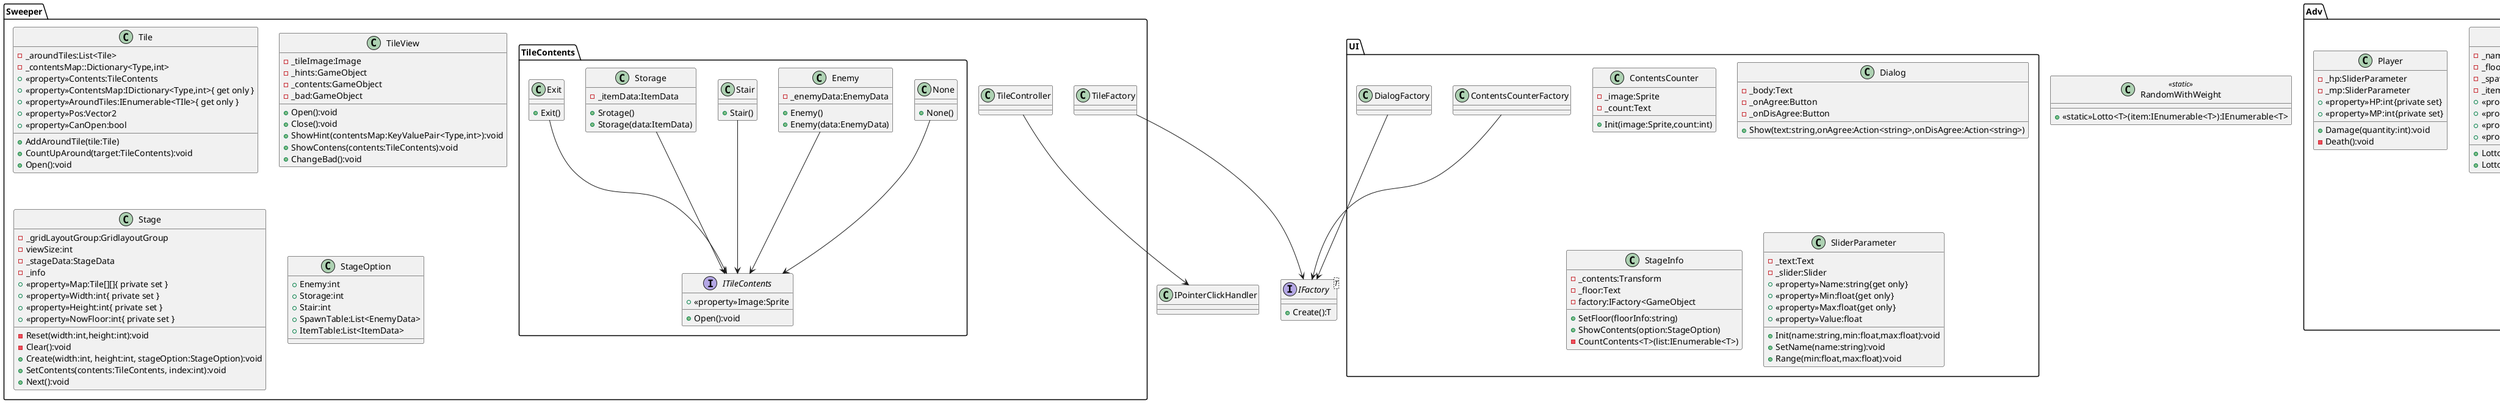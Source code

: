@startuml

package Adv
{
    package Effects
    {
        interface Effect
        {
            +Activate():void
        }
    }
    interface IHaveRariry
    {
        +<<property>>Rarity:int{get only}
    }
    class ItemData
    {
        -_image:Sprite
        -_id:string
        -_name:string
        -_info:string
        -effect:List<Effect>
        +<<property>>Imgae:Sprite{get only}
        +<<property>>ID:string{get only}
        +<<property>>Name:string{get only}
        +<<property>>Info:string{get only}
        +<<property>>Effect:IEnumerable<Effect>{get only}
    }
    class EnemyData
    {
        -_image:Sprite
        -_id:string
        -_name:string
        -_attack:int
        -_dropTable:List<ItemData>
        +<<property>>Image:Sprite{get only}
        +<<property>>ID:string{get only}
        +<<property>>Name:string{get only}
        +<<property>>Attack:int{get only}
        +<<property>>DropTable:IEnumerable<ItemData>{get only}
    }
    class StageData
    {
        -_name:string
        -_floor:int
        -_spawnTable:List<EnemyData>
        -_itemTable:List<ItemData>
        +<<property>>Name:string{get only}
        +<<property>>Floor:int{get only}
        +<<property>>SpawnTable:IEnumerable<EnemyData>{get only}
        +<<property>>ItemTable:IEnumerable<ItemData>{get only}
        +LottoSpawnTable(count:int):IEnumerable<EnemyData>
        +LottoItemTable(count:int):IEnumerable<ItemData>
    }
    class Player
    {
        -_hp:SliderParameter
        -_mp:SliderParameter
        +<<property>>HP:int{private set}
        +<<property>>MP:int{private set}
        +Damage(quantity:int):void
        -Death():void
    }
}

package Sweeper
{
    package TileContents
    {
        interface ITileContents
        {
            +<<property>>Image:Sprite
            +Open():void
        }
        class None
        {
            +None()
        }
        class Enemy
        {
            -_enemyData:EnemyData
            +Enemy()
            +Enemy(data:EnemyData)
        }
        class Stair
        {
            +Stair()
        }
        class Storage
        {
            -_itemData:ItemData
            +Srotage()
            +Storage(data:ItemData)
        }
        class Exit
        {
            +Exit()
        }
    }
    class Tile
    {
        -_aroundTiles:List<Tile>
        -_contentsMap::Dictionary<Type,int>
        +<<property>>Contents:TileContents
        +<<property>>ContentsMap:IDictionary<Type,int>{ get only }
        +<<property>>AroundTiles:IEnumerable<TIle>{ get only }
        +<<property>>Pos:Vector2
        +<<property>>CanOpen:bool
        +AddAroundTile(tile:Tile)
        +CountUpAround(target:TileContents):void
        +Open():void
    }
    class TileView
    {
        -_tileImage:Image
        -_hints:GameObject
        -_contents:GameObject
        -_bad:GameObject
        +Open():void
        +Close():void
        +ShowHint(contentsMap:KeyValuePair<Type,int>):void
        +ShowContens(contents:TileContents):void
        +ChangeBad():void
    }
    class TileController
    class TileFactory
    class Stage
    {
        -_gridLayoutGroup:GridlayoutGroup
        -viewSize:int
        -_stageData:StageData
        -_info
        +<<property>>Map:Tile[][]{ private set }
        +<<property>>Width:int{ private set }
        +<<property>>Height:int{ private set }
        +<<property>>NowFloor:int{ private set }
        -Reset(width:int,height:int):void
        -Clear():void
        +Create(width:int, height:int, stageOption:StageOption):void
        +SetContents(contents:TileContents, index:int):void
        +Next():void
    }
    class StageOption
    {
        +Enemy:int
        +Storage:int
        +Stair:int
        +SpawnTable:List<EnemyData>
        +ItemTable:List<ItemData>
    }
}

package UI
{
    class ContentsCounter
    {
        -_image:Sprite
        -_count:Text
        +Init(image:Sprite,count:int)
    }
    class ContentsCounterFactory
    class Dialog
    {
        -_body:Text
        -_onAgree:Button
        -_onDisAgree:Button
        +Show(text:string,onAgree:Action<string>,onDisAgree:Action<string>)
    }
    class DialogFactory
    class StageInfo
    {
        -_contents:Transform
        -_floor:Text
        -factory:IFactory<GameObject
        +SetFloor(floorInfo:string)
        +ShowContents(option:StageOption)
        -CountContents<T>(list:IEnumerable<T>)
    }
    class SliderParameter
    {
        -_text:Text
        -_slider:Slider
        +<<property>>Name:string{get only}
        +<<property>>Min:float{get only}
        +<<property>>Max:float{get only}
        +<<property>>Value:float
        +Init(name:string,min:float,max:float):void
        +SetName(name:string):void
        +Range(min:float,max:float):void
    }
}

interface IFactory<T>
{
    +Create():T
}
class RandomWithWeight <<static>>
{
    +<<static>>Lotto<T>(item:IEnumerable<T>):IEnumerable<T>
}

Enemy --> ITileContents
None --> ITileContents
Stair --> ITileContents
Storage --> ITileContents
Exit --> ITileContents
TileFactory --> IFactory
DialogFactory --> IFactory
ContentsCounterFactory --> IFactory

TileController --> IPointerClickHandler

EnemyData --> IHaveRariry
ItemData --> IHaveRariry

@enduml